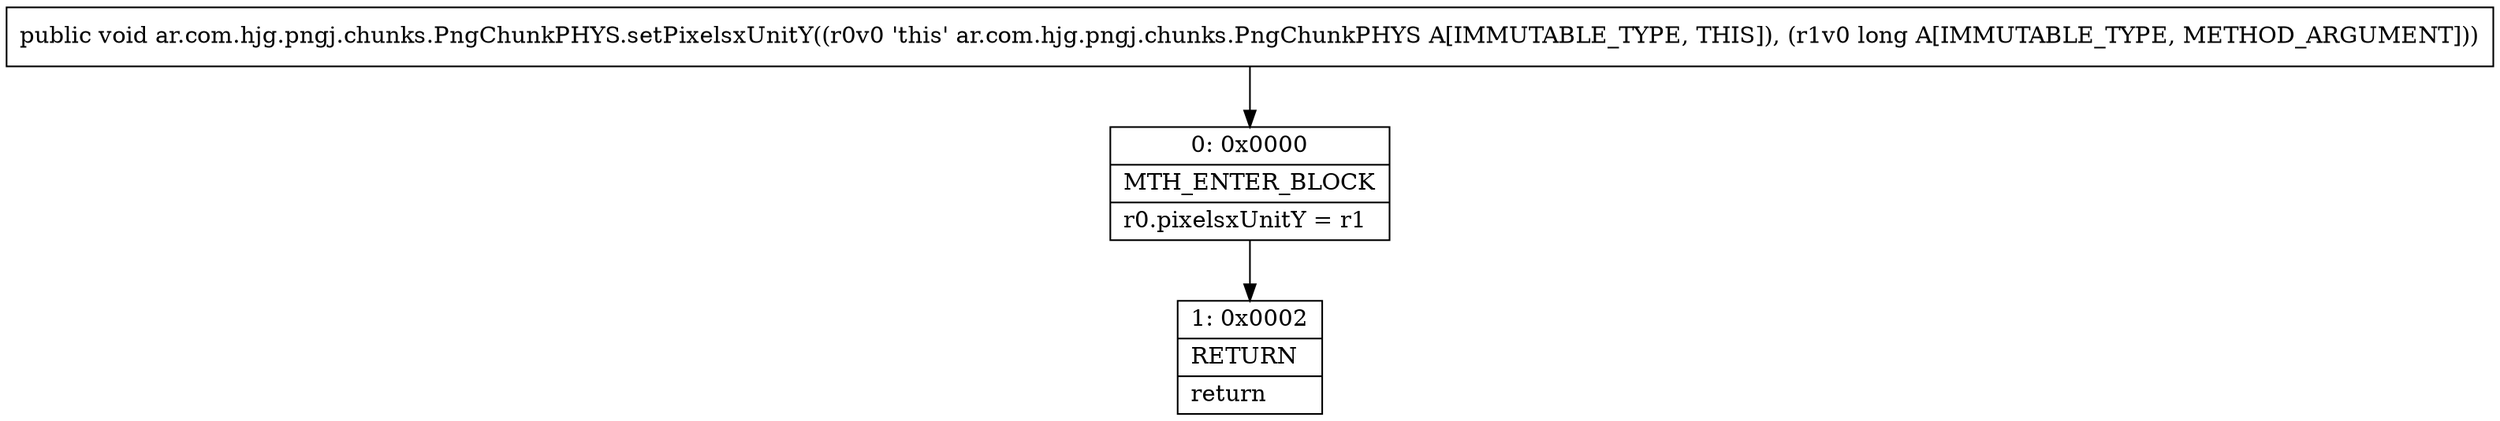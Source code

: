 digraph "CFG forar.com.hjg.pngj.chunks.PngChunkPHYS.setPixelsxUnitY(J)V" {
Node_0 [shape=record,label="{0\:\ 0x0000|MTH_ENTER_BLOCK\l|r0.pixelsxUnitY = r1\l}"];
Node_1 [shape=record,label="{1\:\ 0x0002|RETURN\l|return\l}"];
MethodNode[shape=record,label="{public void ar.com.hjg.pngj.chunks.PngChunkPHYS.setPixelsxUnitY((r0v0 'this' ar.com.hjg.pngj.chunks.PngChunkPHYS A[IMMUTABLE_TYPE, THIS]), (r1v0 long A[IMMUTABLE_TYPE, METHOD_ARGUMENT])) }"];
MethodNode -> Node_0;
Node_0 -> Node_1;
}

